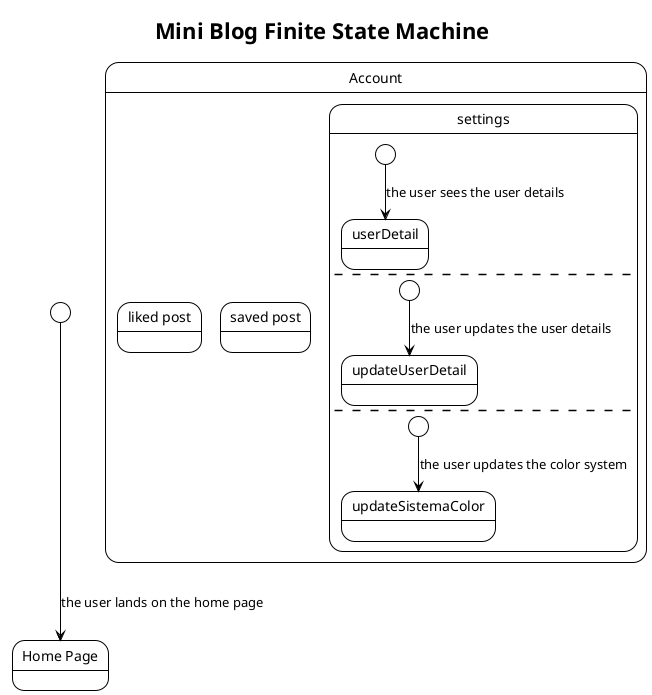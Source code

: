 @startuml

!theme plain
title Mini Blog Finite State Machine

[*] --> HomePage : the user lands on the home page

state "Home Page" as HomePage {
    /'state "Search" as Search {
        [*] --> SearchModal : the user clicks on the search icon
        SearchModal --> PostList : the user types on escape key \n or clicks outside the modal
        SearchModal --> UpdatedPostList : the user types enter
    }
    state "UpdatedPostList" as UpdatedPostList {
        [*] --> Reset : the user clicks on the reset button
        Reset --> PostList : the user returns to the initial post list
    }
    state "PostList" as PostList{
       state "Post" as Post{
          [*] --> PostView : the user clicks on a post
          PostView --> PostList : the user goes back to the post list
       }
    }'/
}


/'HomePage --> Search : the user clicks on the search icon'/

state "Account" as Account {
    state "liked post" as LikedPost{
        /'[*] --> ListLikedPosts : the user sees the list of liked posts
        ListLikedPosts --> UnlikedPost : the user clicks on the unlike\n button (remove from liked posts)
        UnlikedPost --> ListLikedPosts : the list of liked posts is updated'/
    }

    state "saved post" as SavedPost{
       /' [*] --> ListSavedPosts : the user sees the list of saved posts
        ListSavedPosts --> UnsavedPost : the user clicks on the unsave\n button (remove from saved posts)
        UnsavedPost --> ListSavedPosts : the list of saved posts is updated'/
    }

    state "settings" as Settings {
        [*] --> userDetail : the user sees the user details
        --
        [*] --> updateUserDetail : the user updates the user details
         state "updateUserDetail" as updateUserDetail {
            /'[*] --> fieldsFormUser : the user fills the form
            fieldsFormUser --> submitButtonUser : the user clicks on the submit button
            submitButtonUser --> isUserDetailValid : the user has filled all the required fields
            isUserDetailValid --> fieldsFormUser : the user has not filled all the required fields
            isUserDetailValid --> updateUserDetail : the user has filled all the required fields
'/
        }
        --
        [*] --> updateSistemaColor : the user updates the color system
        state "updateSistemaColor" as updateSistemaColor {
            /'[*] --> switchColor : the user clicks on the switch color button
            switchColor --> switchColor : the user clicks on the switch color button
       '/ }
        --
        [*] --> dangerZone : the user goes \nto the danger zone
        state "dangerZone" as dangerZone {
            /'[*] --> deleteUser : the user clicks on the delete user button
            deleteUser --> confirmDeleteUser : the user confirms the deletion
            confirmDeleteUser --> deleteUser : the user cancels the deletion
            confirmDeleteUser --> dangerZone : the user confirms the deletion
        '/}
    }
}

 state "Add Post" as AddPost {
     /' [*] --> fieldsForm : the user fills the form
        fieldsForm --> submitButton : the user clicks on the submit button
        submitButton --> isPostValid : the user has filled all the required fields
        isPostValid --> fieldsForm : the user has not filled all the required fields
        isPostValid --> HomePage : the user has filled all the required fields
 '/}

 state "Auth" as Auth {
    [*] --> LoginForm : the user is not authenticated
    LoginForm --> checkAuth : the user clicks on the login button
    checkAuth --> HomePage : the user is authenticated
    checkAuth --> LoginForm : the user is not authenticated
 }


state selectorAccount <<choice>>
selectorAccount: the user clicks on the account/liked/saved icon

state "redirect auth" as redirectAuth <<sdlreceive>>
redirectAuth: the user is redirected to the auth page if not authenticated

HomePage --> redirectAuth : the user click on the account/liked/bookmark icon
redirectAuth --> Auth : the user is not authenticated
redirectAuth --> selectorAccount : the user is authenticated
selectorAccount --> Settings :  Setting icon
selectorAccount --> LikedPost : liked posts icon
selectorAccount --> SavedPost : saved posts icon

HomePage --> redirectAuth : the user click on the add post icon
redirectAuth --> Auth : the user is not authenticated
redirectAuth --> AddPost : the user is authenticated

HomePage --> redirectAuth : the user click on the authentication icon
redirectAuth --> Auth : the user is not authenticated
redirectAuth --> HomePage : the user is authenticated

AddPost --> HomePage : the user clicks on the logo icon
Account --> HomePage : the user clicks on the logo icon
@enduml
